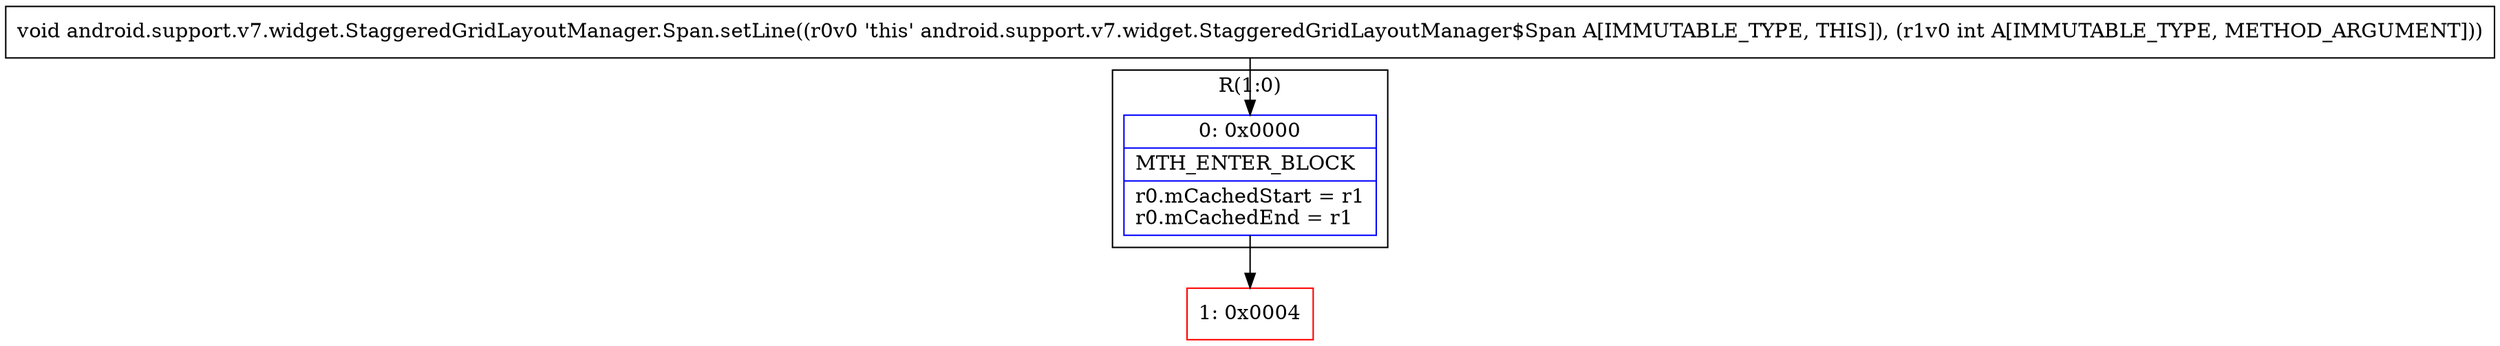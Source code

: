 digraph "CFG forandroid.support.v7.widget.StaggeredGridLayoutManager.Span.setLine(I)V" {
subgraph cluster_Region_798914813 {
label = "R(1:0)";
node [shape=record,color=blue];
Node_0 [shape=record,label="{0\:\ 0x0000|MTH_ENTER_BLOCK\l|r0.mCachedStart = r1\lr0.mCachedEnd = r1\l}"];
}
Node_1 [shape=record,color=red,label="{1\:\ 0x0004}"];
MethodNode[shape=record,label="{void android.support.v7.widget.StaggeredGridLayoutManager.Span.setLine((r0v0 'this' android.support.v7.widget.StaggeredGridLayoutManager$Span A[IMMUTABLE_TYPE, THIS]), (r1v0 int A[IMMUTABLE_TYPE, METHOD_ARGUMENT])) }"];
MethodNode -> Node_0;
Node_0 -> Node_1;
}

